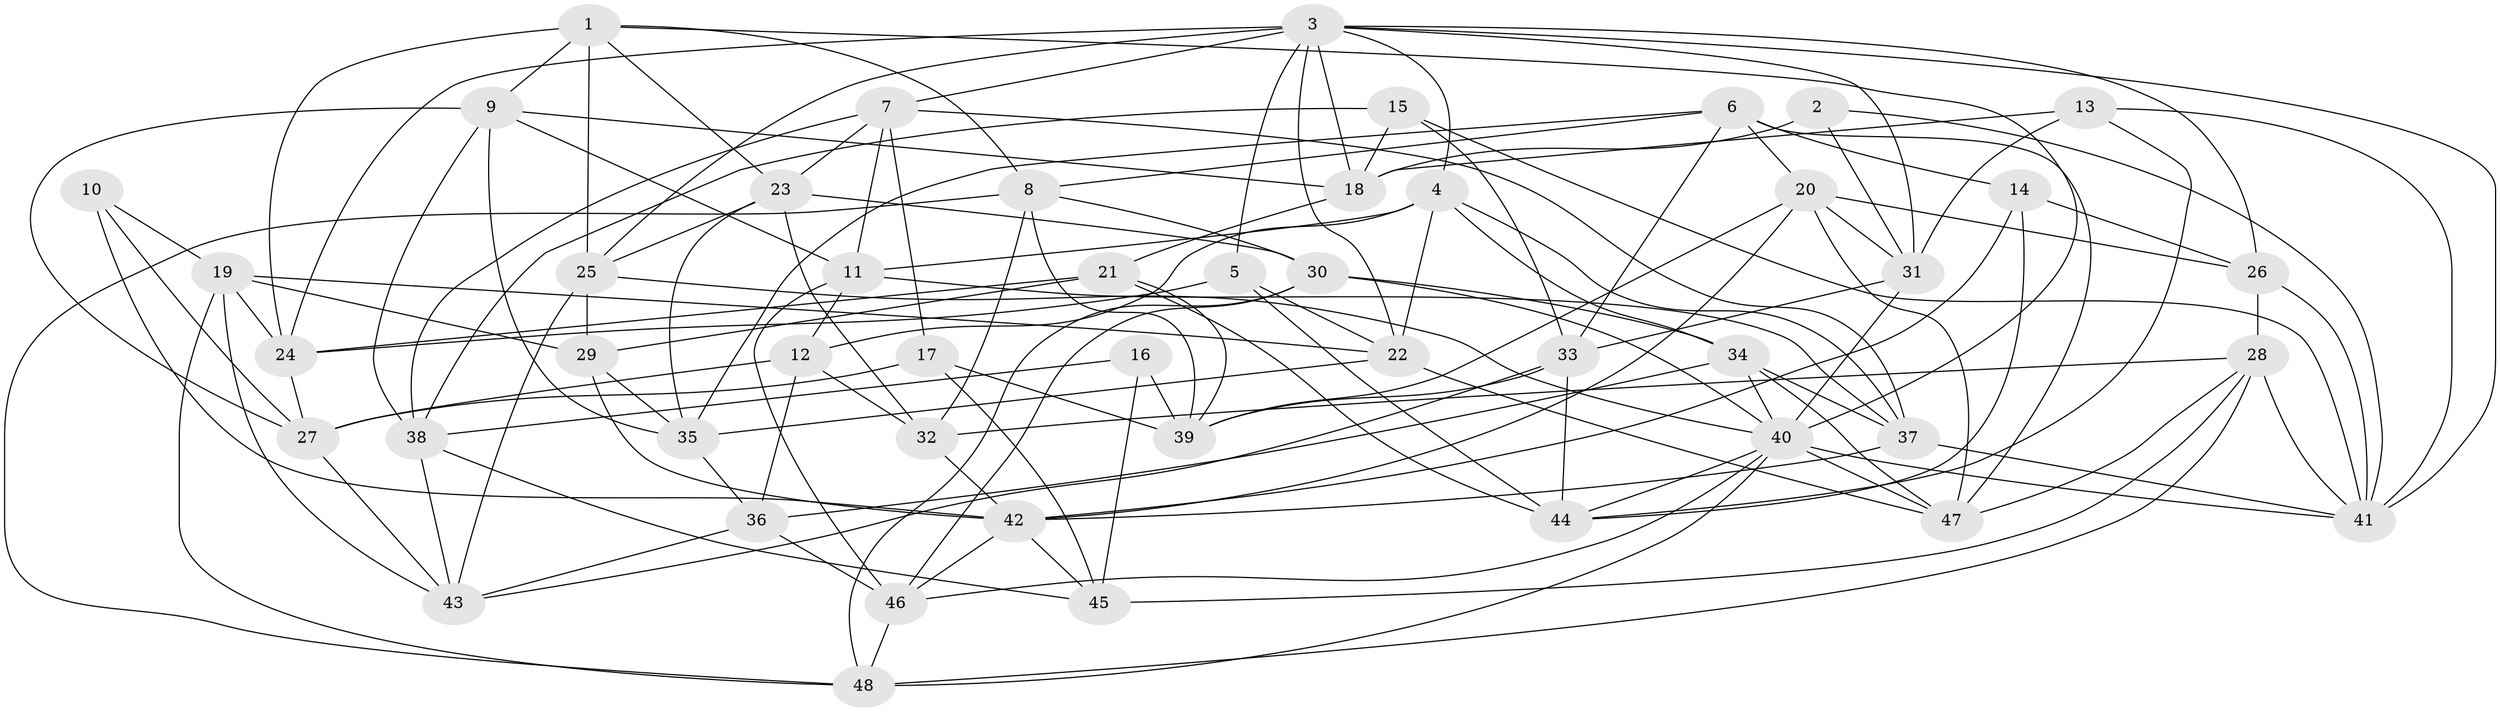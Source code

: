 // original degree distribution, {4: 1.0}
// Generated by graph-tools (version 1.1) at 2025/26/03/09/25 03:26:52]
// undirected, 48 vertices, 137 edges
graph export_dot {
graph [start="1"]
  node [color=gray90,style=filled];
  1;
  2;
  3;
  4;
  5;
  6;
  7;
  8;
  9;
  10;
  11;
  12;
  13;
  14;
  15;
  16;
  17;
  18;
  19;
  20;
  21;
  22;
  23;
  24;
  25;
  26;
  27;
  28;
  29;
  30;
  31;
  32;
  33;
  34;
  35;
  36;
  37;
  38;
  39;
  40;
  41;
  42;
  43;
  44;
  45;
  46;
  47;
  48;
  1 -- 8 [weight=1.0];
  1 -- 9 [weight=1.0];
  1 -- 23 [weight=1.0];
  1 -- 24 [weight=1.0];
  1 -- 25 [weight=1.0];
  1 -- 40 [weight=1.0];
  2 -- 18 [weight=1.0];
  2 -- 31 [weight=1.0];
  2 -- 41 [weight=2.0];
  3 -- 4 [weight=1.0];
  3 -- 5 [weight=1.0];
  3 -- 7 [weight=1.0];
  3 -- 18 [weight=1.0];
  3 -- 22 [weight=1.0];
  3 -- 24 [weight=1.0];
  3 -- 25 [weight=1.0];
  3 -- 26 [weight=1.0];
  3 -- 31 [weight=1.0];
  3 -- 41 [weight=1.0];
  4 -- 11 [weight=1.0];
  4 -- 12 [weight=1.0];
  4 -- 22 [weight=1.0];
  4 -- 34 [weight=1.0];
  4 -- 37 [weight=1.0];
  5 -- 22 [weight=1.0];
  5 -- 24 [weight=1.0];
  5 -- 44 [weight=1.0];
  6 -- 8 [weight=1.0];
  6 -- 14 [weight=1.0];
  6 -- 20 [weight=1.0];
  6 -- 33 [weight=1.0];
  6 -- 35 [weight=1.0];
  6 -- 47 [weight=1.0];
  7 -- 11 [weight=1.0];
  7 -- 17 [weight=1.0];
  7 -- 23 [weight=1.0];
  7 -- 37 [weight=1.0];
  7 -- 38 [weight=1.0];
  8 -- 30 [weight=1.0];
  8 -- 32 [weight=1.0];
  8 -- 39 [weight=1.0];
  8 -- 48 [weight=1.0];
  9 -- 11 [weight=1.0];
  9 -- 18 [weight=1.0];
  9 -- 27 [weight=1.0];
  9 -- 35 [weight=1.0];
  9 -- 38 [weight=1.0];
  10 -- 19 [weight=1.0];
  10 -- 27 [weight=1.0];
  10 -- 42 [weight=2.0];
  11 -- 12 [weight=1.0];
  11 -- 37 [weight=1.0];
  11 -- 46 [weight=1.0];
  12 -- 27 [weight=1.0];
  12 -- 32 [weight=1.0];
  12 -- 36 [weight=2.0];
  13 -- 18 [weight=1.0];
  13 -- 31 [weight=1.0];
  13 -- 41 [weight=1.0];
  13 -- 44 [weight=1.0];
  14 -- 26 [weight=1.0];
  14 -- 42 [weight=1.0];
  14 -- 44 [weight=1.0];
  15 -- 18 [weight=1.0];
  15 -- 33 [weight=1.0];
  15 -- 38 [weight=1.0];
  15 -- 41 [weight=1.0];
  16 -- 38 [weight=1.0];
  16 -- 39 [weight=1.0];
  16 -- 45 [weight=2.0];
  17 -- 27 [weight=1.0];
  17 -- 39 [weight=1.0];
  17 -- 45 [weight=1.0];
  18 -- 21 [weight=1.0];
  19 -- 22 [weight=1.0];
  19 -- 24 [weight=1.0];
  19 -- 29 [weight=1.0];
  19 -- 43 [weight=1.0];
  19 -- 48 [weight=1.0];
  20 -- 26 [weight=1.0];
  20 -- 31 [weight=1.0];
  20 -- 39 [weight=1.0];
  20 -- 42 [weight=1.0];
  20 -- 47 [weight=1.0];
  21 -- 24 [weight=1.0];
  21 -- 29 [weight=2.0];
  21 -- 39 [weight=1.0];
  21 -- 44 [weight=1.0];
  22 -- 35 [weight=1.0];
  22 -- 47 [weight=1.0];
  23 -- 25 [weight=1.0];
  23 -- 30 [weight=1.0];
  23 -- 32 [weight=1.0];
  23 -- 35 [weight=1.0];
  24 -- 27 [weight=1.0];
  25 -- 29 [weight=1.0];
  25 -- 40 [weight=1.0];
  25 -- 43 [weight=1.0];
  26 -- 28 [weight=1.0];
  26 -- 41 [weight=2.0];
  27 -- 43 [weight=1.0];
  28 -- 32 [weight=1.0];
  28 -- 41 [weight=1.0];
  28 -- 45 [weight=1.0];
  28 -- 47 [weight=1.0];
  28 -- 48 [weight=1.0];
  29 -- 35 [weight=1.0];
  29 -- 42 [weight=1.0];
  30 -- 34 [weight=1.0];
  30 -- 40 [weight=1.0];
  30 -- 46 [weight=1.0];
  30 -- 48 [weight=1.0];
  31 -- 33 [weight=1.0];
  31 -- 40 [weight=1.0];
  32 -- 42 [weight=2.0];
  33 -- 39 [weight=1.0];
  33 -- 43 [weight=1.0];
  33 -- 44 [weight=1.0];
  34 -- 36 [weight=1.0];
  34 -- 37 [weight=1.0];
  34 -- 40 [weight=1.0];
  34 -- 47 [weight=1.0];
  35 -- 36 [weight=1.0];
  36 -- 43 [weight=1.0];
  36 -- 46 [weight=1.0];
  37 -- 41 [weight=1.0];
  37 -- 42 [weight=1.0];
  38 -- 43 [weight=1.0];
  38 -- 45 [weight=1.0];
  40 -- 41 [weight=1.0];
  40 -- 44 [weight=1.0];
  40 -- 46 [weight=1.0];
  40 -- 47 [weight=1.0];
  40 -- 48 [weight=1.0];
  42 -- 45 [weight=1.0];
  42 -- 46 [weight=1.0];
  46 -- 48 [weight=1.0];
}
